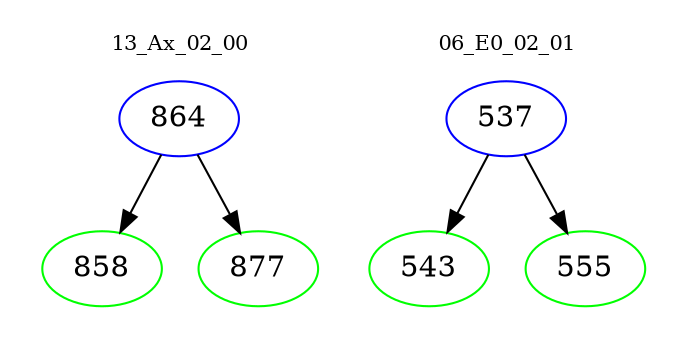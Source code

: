 digraph{
subgraph cluster_0 {
color = white
label = "13_Ax_02_00";
fontsize=10;
T0_864 [label="864", color="blue"]
T0_864 -> T0_858 [color="black"]
T0_858 [label="858", color="green"]
T0_864 -> T0_877 [color="black"]
T0_877 [label="877", color="green"]
}
subgraph cluster_1 {
color = white
label = "06_E0_02_01";
fontsize=10;
T1_537 [label="537", color="blue"]
T1_537 -> T1_543 [color="black"]
T1_543 [label="543", color="green"]
T1_537 -> T1_555 [color="black"]
T1_555 [label="555", color="green"]
}
}
